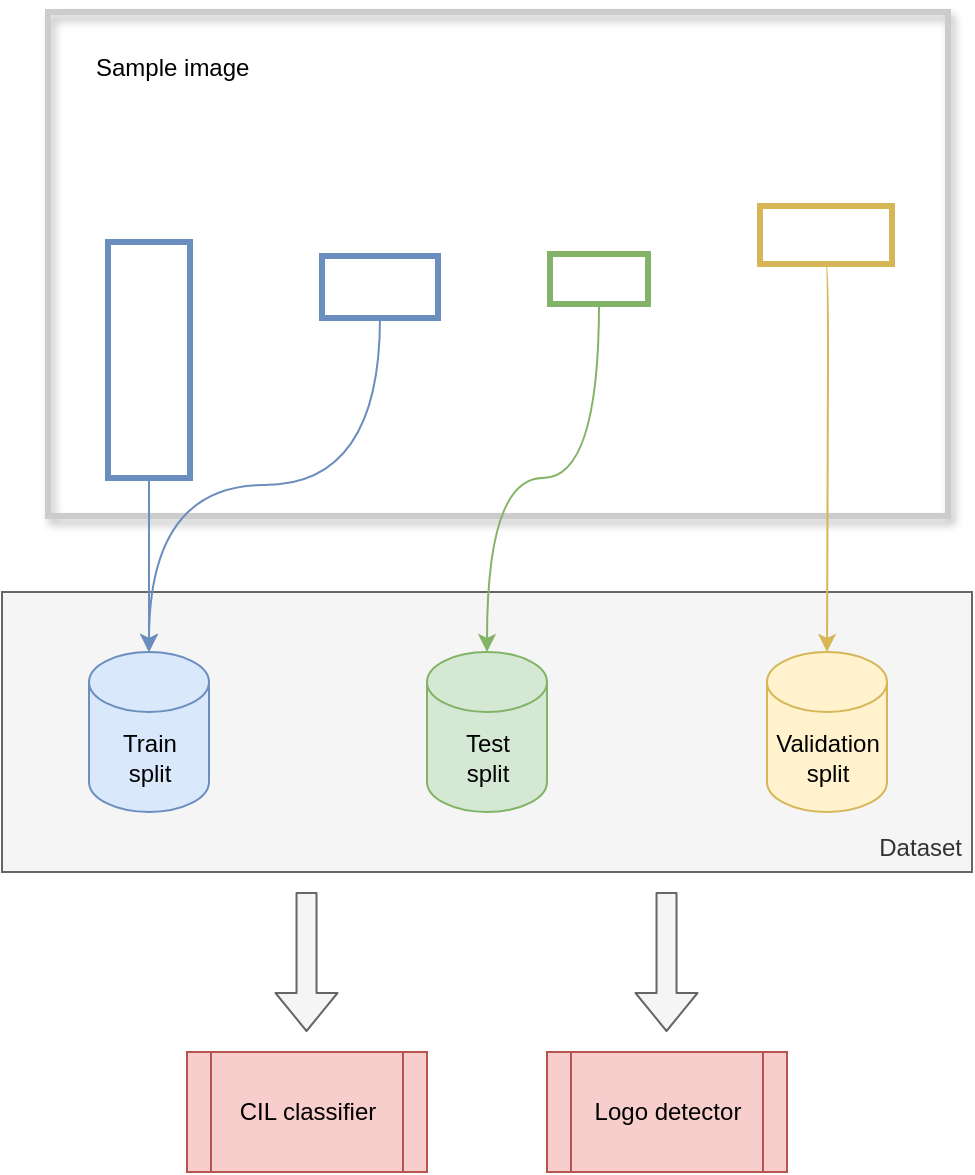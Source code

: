 <mxfile version="19.0.3" type="device"><diagram id="7pz1R5v5CO_K15TurIyr" name="Page-1"><mxGraphModel dx="1488" dy="1030" grid="1" gridSize="10" guides="1" tooltips="1" connect="1" arrows="1" fold="1" page="1" pageScale="1" pageWidth="827" pageHeight="1169" math="0" shadow="0"><root><mxCell id="0"/><mxCell id="1" parent="0"/><mxCell id="GZtUvquVBYcNSCZL7yt6-52" value="Dataset" style="rounded=0;whiteSpace=wrap;html=1;strokeColor=#666666;strokeWidth=1;fillColor=#f5f5f5;fontColor=#333333;align=right;verticalAlign=bottom;spacing=5;" parent="1" vertex="1"><mxGeometry x="17" y="340" width="485" height="140" as="geometry"/></mxCell><mxCell id="GZtUvquVBYcNSCZL7yt6-1" value="" style="shape=image;padding=5;verticalLabelPosition=bottom;labelBackgroundColor=default;verticalAlign=top;aspect=fixed;imageAspect=0;image=/Users/gianlucagiudice/Documents/github/master_thesis-logo_detection_recognition/images/coca-cola.jpeg;clipPath=inset(3.89% 0% 0% 0%);" parent="1" vertex="1"><mxGeometry x="51.52" y="60" width="415.95" height="239.87" as="geometry"/></mxCell><mxCell id="GZtUvquVBYcNSCZL7yt6-2" value="" style="rounded=0;whiteSpace=wrap;html=1;fillColor=none;strokeColor=#6c8ebf;strokeWidth=3;" parent="1" vertex="1"><mxGeometry x="177" y="172" width="58" height="31" as="geometry"/></mxCell><mxCell id="GZtUvquVBYcNSCZL7yt6-3" value="" style="rounded=0;whiteSpace=wrap;html=1;fillColor=none;strokeColor=#82b366;strokeWidth=3;" parent="1" vertex="1"><mxGeometry x="291" y="171" width="49" height="25" as="geometry"/></mxCell><mxCell id="GZtUvquVBYcNSCZL7yt6-4" value="" style="rounded=0;whiteSpace=wrap;html=1;fillColor=none;strokeColor=#d6b656;strokeWidth=3;" parent="1" vertex="1"><mxGeometry x="396" y="147" width="66" height="29" as="geometry"/></mxCell><mxCell id="GZtUvquVBYcNSCZL7yt6-5" value="" style="rounded=0;whiteSpace=wrap;html=1;fillColor=none;strokeColor=#6c8ebf;strokeWidth=3;" parent="1" vertex="1"><mxGeometry x="70" y="165" width="41" height="118" as="geometry"/></mxCell><mxCell id="GZtUvquVBYcNSCZL7yt6-6" value="Train&lt;br&gt;split" style="shape=cylinder3;whiteSpace=wrap;html=1;boundedLbl=1;backgroundOutline=1;size=15;strokeWidth=1;fillColor=#dae8fc;strokeColor=#6c8ebf;" parent="1" vertex="1"><mxGeometry x="60.5" y="370" width="60" height="80" as="geometry"/></mxCell><mxCell id="GZtUvquVBYcNSCZL7yt6-7" value="Test&lt;br&gt;split" style="shape=cylinder3;whiteSpace=wrap;html=1;boundedLbl=1;backgroundOutline=1;size=15;strokeWidth=1;fillColor=#d5e8d4;strokeColor=#82b366;" parent="1" vertex="1"><mxGeometry x="229.5" y="370" width="60" height="80" as="geometry"/></mxCell><mxCell id="GZtUvquVBYcNSCZL7yt6-8" value="Validation&lt;br&gt;split" style="shape=cylinder3;whiteSpace=wrap;html=1;boundedLbl=1;backgroundOutline=1;size=15;strokeWidth=1;fillColor=#fff2cc;strokeColor=#d6b656;" parent="1" vertex="1"><mxGeometry x="399.5" y="370" width="60" height="80" as="geometry"/></mxCell><mxCell id="GZtUvquVBYcNSCZL7yt6-16" value="CIL classifier" style="shape=process;whiteSpace=wrap;html=1;backgroundOutline=1;strokeColor=#b85450;strokeWidth=1;fillColor=#f8cecc;" parent="1" vertex="1"><mxGeometry x="109.5" y="570" width="120" height="60" as="geometry"/></mxCell><mxCell id="GZtUvquVBYcNSCZL7yt6-18" value="Logo detector" style="shape=process;whiteSpace=wrap;html=1;backgroundOutline=1;strokeColor=#b85450;strokeWidth=1;fillColor=#f8cecc;" parent="1" vertex="1"><mxGeometry x="289.5" y="570" width="120" height="60" as="geometry"/></mxCell><mxCell id="GZtUvquVBYcNSCZL7yt6-54" value="" style="shape=flexArrow;endArrow=classic;html=1;rounded=1;strokeColor=#666666;fillColor=#f5f5f5;" parent="1" edge="1"><mxGeometry width="50" height="50" relative="1" as="geometry"><mxPoint x="169.26" y="490" as="sourcePoint"/><mxPoint x="169.26" y="560" as="targetPoint"/></mxGeometry></mxCell><mxCell id="GZtUvquVBYcNSCZL7yt6-55" value="" style="shape=flexArrow;endArrow=classic;html=1;rounded=1;strokeColor=#666666;fillColor=#f5f5f5;" parent="1" edge="1"><mxGeometry width="50" height="50" relative="1" as="geometry"><mxPoint x="349.26" y="490" as="sourcePoint"/><mxPoint x="349.26" y="560" as="targetPoint"/></mxGeometry></mxCell><mxCell id="DVMRbXb--YCBlOvkMeGG-1" value="Sample image" style="rounded=0;whiteSpace=wrap;html=1;gradientColor=#ffffff;fillColor=none;strokeColor=#CCCCCC;strokeWidth=3;perimeterSpacing=3;glass=0;sketch=0;shadow=1;verticalAlign=top;labelPosition=center;verticalLabelPosition=middle;align=left;spacing=24;spacingBottom=0;spacingTop=-8;" parent="1" vertex="1"><mxGeometry x="40" y="50" width="450" height="252" as="geometry"/></mxCell><mxCell id="GZtUvquVBYcNSCZL7yt6-12" style="edgeStyle=orthogonalEdgeStyle;curved=1;orthogonalLoop=1;jettySize=auto;html=1;exitX=0.5;exitY=1;exitDx=0;exitDy=0;entryX=0.5;entryY=0;entryDx=0;entryDy=0;entryPerimeter=0;fillColor=#dae8fc;strokeColor=#6c8ebf;" parent="1" source="GZtUvquVBYcNSCZL7yt6-2" target="GZtUvquVBYcNSCZL7yt6-6" edge="1"><mxGeometry relative="1" as="geometry"/></mxCell><mxCell id="GZtUvquVBYcNSCZL7yt6-13" style="edgeStyle=orthogonalEdgeStyle;curved=1;orthogonalLoop=1;jettySize=auto;html=1;exitX=0.5;exitY=1;exitDx=0;exitDy=0;entryX=0.5;entryY=0;entryDx=0;entryDy=0;entryPerimeter=0;fillColor=#d5e8d4;strokeColor=#82b366;" parent="1" source="GZtUvquVBYcNSCZL7yt6-3" target="GZtUvquVBYcNSCZL7yt6-7" edge="1"><mxGeometry relative="1" as="geometry"/></mxCell><mxCell id="GZtUvquVBYcNSCZL7yt6-15" style="edgeStyle=orthogonalEdgeStyle;curved=1;orthogonalLoop=1;jettySize=auto;html=1;exitX=0.5;exitY=1;exitDx=0;exitDy=0;entryX=0.5;entryY=0;entryDx=0;entryDy=0;entryPerimeter=0;strokeColor=#d6b656;fillColor=#fff2cc;" parent="1" source="GZtUvquVBYcNSCZL7yt6-4" target="GZtUvquVBYcNSCZL7yt6-8" edge="1"><mxGeometry relative="1" as="geometry"><Array as="points"><mxPoint x="430" y="176"/><mxPoint x="430" y="270"/><mxPoint x="430" y="270"/></Array></mxGeometry></mxCell><mxCell id="GZtUvquVBYcNSCZL7yt6-11" style="edgeStyle=orthogonalEdgeStyle;orthogonalLoop=1;jettySize=auto;html=1;exitX=0.5;exitY=1;exitDx=0;exitDy=0;entryX=0.5;entryY=0;entryDx=0;entryDy=0;entryPerimeter=0;fillColor=#dae8fc;strokeColor=#6c8ebf;curved=1;" parent="1" source="GZtUvquVBYcNSCZL7yt6-5" target="GZtUvquVBYcNSCZL7yt6-6" edge="1"><mxGeometry relative="1" as="geometry"/></mxCell></root></mxGraphModel></diagram></mxfile>